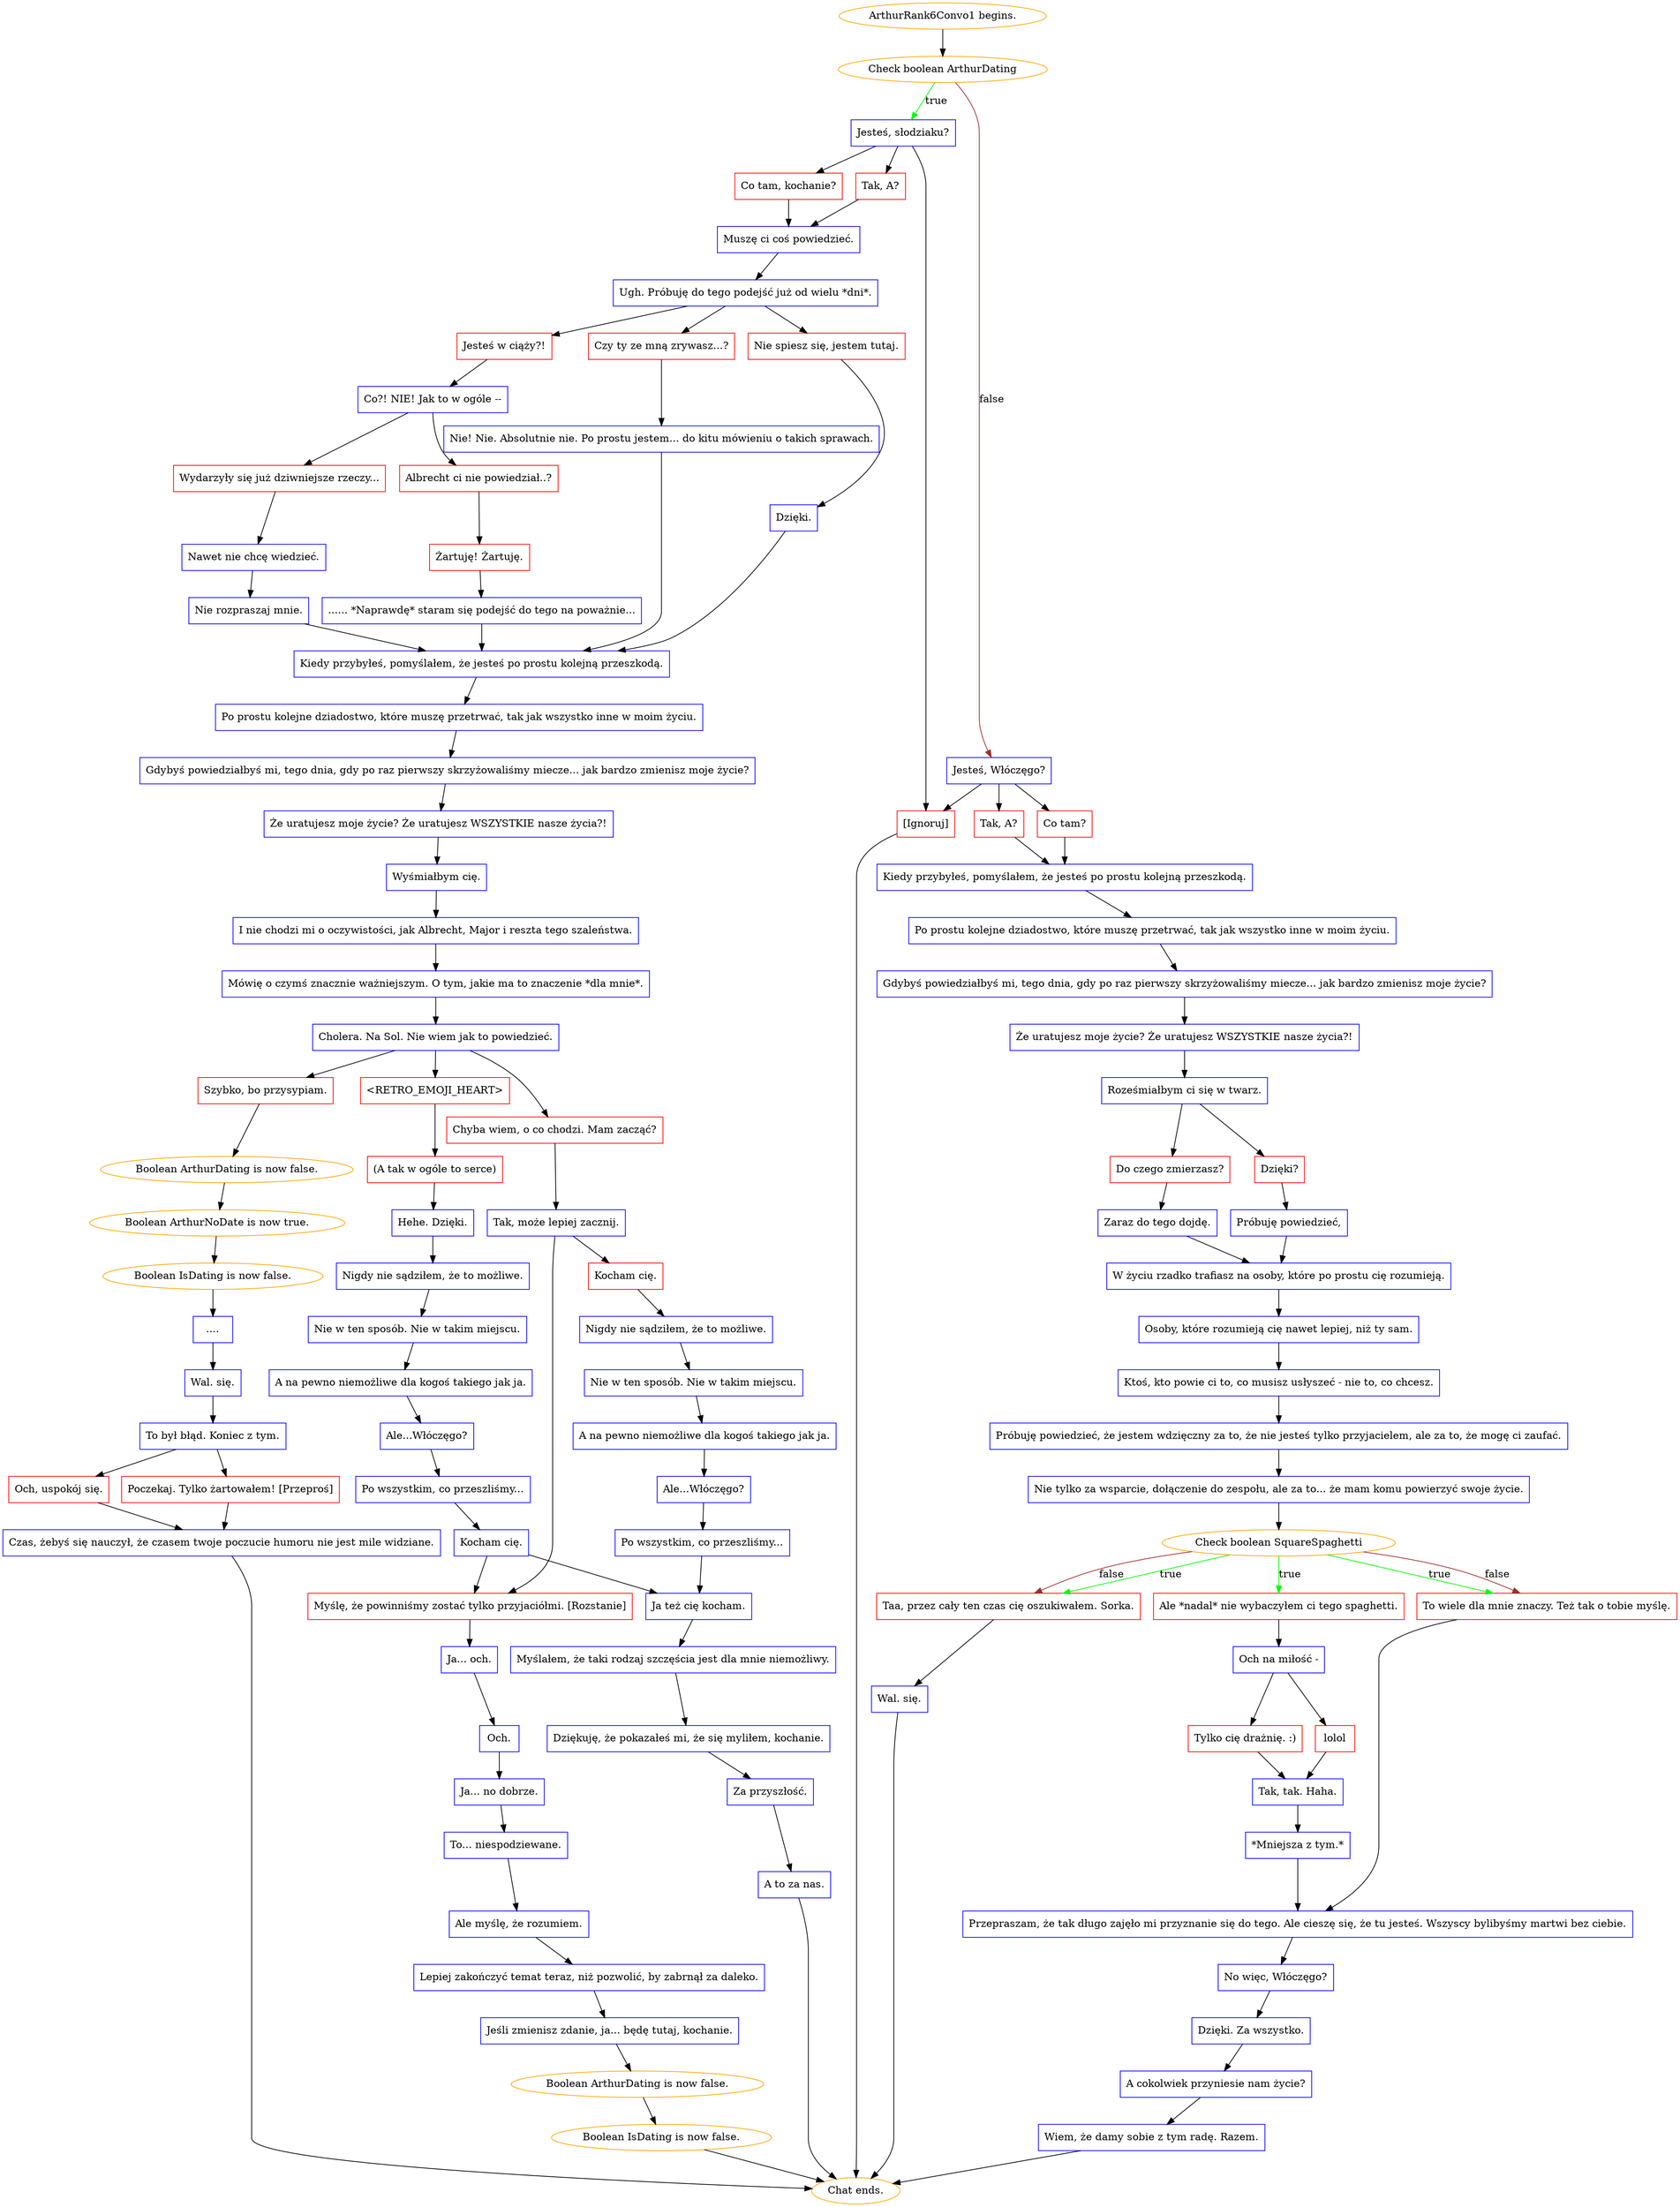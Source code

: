 digraph {
	"ArthurRank6Convo1 begins." [color=orange];
		"ArthurRank6Convo1 begins." -> j2890798283;
	j2890798283 [label="Check boolean ArthurDating",color=orange];
		j2890798283 -> j3149758812 [label=true,color=green];
		j2890798283 -> j897182234 [label=false,color=brown];
	j3149758812 [label="Jesteś, słodziaku?",shape=box,color=blue];
		j3149758812 -> j2692562775;
		j3149758812 -> j3811245125;
		j3149758812 -> j55864783;
	j897182234 [label="Jesteś, Włóczęgo?",shape=box,color=blue];
		j897182234 -> j3866539655;
		j897182234 -> j3098037861;
		j897182234 -> j55864783;
	j2692562775 [label="Tak, A?",shape=box,color=red];
		j2692562775 -> j2488147677;
	j3811245125 [label="Co tam, kochanie?",shape=box,color=red];
		j3811245125 -> j2488147677;
	j55864783 [label="[Ignoruj]",shape=box,color=red];
		j55864783 -> "Chat ends.";
	j3866539655 [label="Co tam?",shape=box,color=red];
		j3866539655 -> j1683446048;
	j3098037861 [label="Tak, A?",shape=box,color=red];
		j3098037861 -> j1683446048;
	j2488147677 [label="Muszę ci coś powiedzieć.",shape=box,color=blue];
		j2488147677 -> j1597940477;
	"Chat ends." [color=orange];
	j1683446048 [label="Kiedy przybyłeś, pomyślałem, że jesteś po prostu kolejną przeszkodą.",shape=box,color=blue];
		j1683446048 -> j1188252806;
	j1597940477 [label="Ugh. Próbuję do tego podejść już od wielu *dni*.",shape=box,color=blue];
		j1597940477 -> j3114808185;
		j1597940477 -> j2558866596;
		j1597940477 -> j2686978643;
	j1188252806 [label="Po prostu kolejne dziadostwo, które muszę przetrwać, tak jak wszystko inne w moim życiu.",shape=box,color=blue];
		j1188252806 -> j335168339;
	j3114808185 [label="Jesteś w ciąży?!",shape=box,color=red];
		j3114808185 -> j1538163454;
	j2558866596 [label="Czy ty ze mną zrywasz...?",shape=box,color=red];
		j2558866596 -> j2171544844;
	j2686978643 [label="Nie spiesz się, jestem tutaj.",shape=box,color=red];
		j2686978643 -> j1848183321;
	j335168339 [label="Gdybyś powiedziałbyś mi, tego dnia, gdy po raz pierwszy skrzyżowaliśmy miecze... jak bardzo zmienisz moje życie?",shape=box,color=blue];
		j335168339 -> j3724619369;
	j1538163454 [label="Co?! NIE! Jak to w ogóle --",shape=box,color=blue];
		j1538163454 -> j1104512599;
		j1538163454 -> j891020167;
	j2171544844 [label="Nie! Nie. Absolutnie nie. Po prostu jestem... do kitu mówieniu o takich sprawach.",shape=box,color=blue];
		j2171544844 -> j12404299;
	j1848183321 [label="Dzięki.",shape=box,color=blue];
		j1848183321 -> j12404299;
	j3724619369 [label="Że uratujesz moje życie? Że uratujesz WSZYSTKIE nasze życia?!",shape=box,color=blue];
		j3724619369 -> j1449158539;
	j1104512599 [label="Wydarzyły się już dziwniejsze rzeczy...",shape=box,color=red];
		j1104512599 -> j689915429;
	j891020167 [label="Albrecht ci nie powiedział..?",shape=box,color=red];
		j891020167 -> j1102045361;
	j12404299 [label="Kiedy przybyłeś, pomyślałem, że jesteś po prostu kolejną przeszkodą.",shape=box,color=blue];
		j12404299 -> j23619182;
	j1449158539 [label="Roześmiałbym ci się w twarz.",shape=box,color=blue];
		j1449158539 -> j1990217383;
		j1449158539 -> j3952460848;
	j689915429 [label="Nawet nie chcę wiedzieć.",shape=box,color=blue];
		j689915429 -> j2878676426;
	j1102045361 [label="Żartuję! Żartuję.",shape=box,color=red];
		j1102045361 -> j816060179;
	j23619182 [label="Po prostu kolejne dziadostwo, które muszę przetrwać, tak jak wszystko inne w moim życiu.",shape=box,color=blue];
		j23619182 -> j523876206;
	j1990217383 [label="Dzięki?",shape=box,color=red];
		j1990217383 -> j1144808507;
	j3952460848 [label="Do czego zmierzasz?",shape=box,color=red];
		j3952460848 -> j2517682698;
	j2878676426 [label="Nie rozpraszaj mnie.",shape=box,color=blue];
		j2878676426 -> j12404299;
	j816060179 [label="...... *Naprawdę* staram się podejść do tego na poważnie...",shape=box,color=blue];
		j816060179 -> j12404299;
	j523876206 [label="Gdybyś powiedziałbyś mi, tego dnia, gdy po raz pierwszy skrzyżowaliśmy miecze... jak bardzo zmienisz moje życie?",shape=box,color=blue];
		j523876206 -> j3125331044;
	j1144808507 [label="Próbuję powiedzieć,",shape=box,color=blue];
		j1144808507 -> j141022990;
	j2517682698 [label="Zaraz do tego dojdę.",shape=box,color=blue];
		j2517682698 -> j141022990;
	j3125331044 [label="Że uratujesz moje życie? Że uratujesz WSZYSTKIE nasze życia?!",shape=box,color=blue];
		j3125331044 -> j2666894021;
	j141022990 [label="W życiu rzadko trafiasz na osoby, które po prostu cię rozumieją.",shape=box,color=blue];
		j141022990 -> j3986045977;
	j2666894021 [label="Wyśmiałbym cię.",shape=box,color=blue];
		j2666894021 -> j2030357783;
	j3986045977 [label="Osoby, które rozumieją cię nawet lepiej, niż ty sam.",shape=box,color=blue];
		j3986045977 -> j203051071;
	j2030357783 [label="I nie chodzi mi o oczywistości, jak Albrecht, Major i reszta tego szaleństwa.",shape=box,color=blue];
		j2030357783 -> j1224346298;
	j203051071 [label="Ktoś, kto powie ci to, co musisz usłyszeć - nie to, co chcesz.",shape=box,color=blue];
		j203051071 -> j2272678154;
	j1224346298 [label="Mówię o czymś znacznie ważniejszym. O tym, jakie ma to znaczenie *dla mnie*.",shape=box,color=blue];
		j1224346298 -> j3283317085;
	j2272678154 [label="Próbuję powiedzieć, że jestem wdzięczny za to, że nie jesteś tylko przyjacielem, ale za to, że mogę ci zaufać.",shape=box,color=blue];
		j2272678154 -> j4261048656;
	j3283317085 [label="Cholera. Na Sol. Nie wiem jak to powiedzieć.",shape=box,color=blue];
		j3283317085 -> j3668715901;
		j3283317085 -> j813364776;
		j3283317085 -> j1482715629;
	j4261048656 [label="Nie tylko za wsparcie, dołączenie do zespołu, ale za to... że mam komu powierzyć swoje życie.",shape=box,color=blue];
		j4261048656 -> j1734946897;
	j3668715901 [label="Chyba wiem, o co chodzi. Mam zacząć?",shape=box,color=red];
		j3668715901 -> j4004789950;
	j813364776 [label="<RETRO_EMOJI_HEART>",shape=box,color=red];
		j813364776 -> j1106922705;
	j1482715629 [label="Szybko, bo przysypiam.",shape=box,color=red];
		j1482715629 -> j3901035052;
	j1734946897 [label="Check boolean SquareSpaghetti",color=orange];
		j1734946897 -> j1491474475 [label=true,color=green];
		j1734946897 -> j2297817134 [label=true,color=green];
		j1734946897 -> j3331223309 [label=true,color=green];
		j1734946897 -> j2297817134 [label=false,color=brown];
		j1734946897 -> j3331223309 [label=false,color=brown];
	j4004789950 [label="Tak, może lepiej zacznij.",shape=box,color=blue];
		j4004789950 -> j2211062914;
		j4004789950 -> j3110446248;
	j1106922705 [label="(A tak w ogóle to serce)",shape=box,color=red];
		j1106922705 -> j3475403108;
	j3901035052 [label="Boolean ArthurDating is now false.",color=orange];
		j3901035052 -> j2789385459;
	j1491474475 [label="Ale *nadal* nie wybaczyłem ci tego spaghetti.",shape=box,color=red];
		j1491474475 -> j666196100;
	j2297817134 [label="To wiele dla mnie znaczy. Też tak o tobie myślę.",shape=box,color=red];
		j2297817134 -> j849113877;
	j3331223309 [label="Taa, przez cały ten czas cię oszukiwałem. Sorka.",shape=box,color=red];
		j3331223309 -> j2140931607;
	j2211062914 [label="Kocham cię.",shape=box,color=red];
		j2211062914 -> j4180915468;
	j3110446248 [label="Myślę, że powinniśmy zostać tylko przyjaciółmi. [Rozstanie]",shape=box,color=red];
		j3110446248 -> j154801993;
	j3475403108 [label="Hehe. Dzięki.",shape=box,color=blue];
		j3475403108 -> j21397806;
	j2789385459 [label="Boolean ArthurNoDate is now true.",color=orange];
		j2789385459 -> j310006559;
	j666196100 [label="Och na miłość -",shape=box,color=blue];
		j666196100 -> j1686714201;
		j666196100 -> j2391745891;
	j849113877 [label="Przepraszam, że tak długo zajęło mi przyznanie się do tego. Ale cieszę się, że tu jesteś. Wszyscy bylibyśmy martwi bez ciebie.",shape=box,color=blue];
		j849113877 -> j1025020752;
	j2140931607 [label="Wal. się.",shape=box,color=blue];
		j2140931607 -> "Chat ends.";
	j4180915468 [label="Nigdy nie sądziłem, że to możliwe.",shape=box,color=blue];
		j4180915468 -> j591679895;
	j154801993 [label="Ja... och.",shape=box,color=blue];
		j154801993 -> j3065995899;
	j21397806 [label="Nigdy nie sądziłem, że to możliwe.",shape=box,color=blue];
		j21397806 -> j2090773890;
	j310006559 [label="Boolean IsDating is now false.",color=orange];
		j310006559 -> j621140867;
	j1686714201 [label="lolol",shape=box,color=red];
		j1686714201 -> j2359866683;
	j2391745891 [label="Tylko cię drażnię. :)",shape=box,color=red];
		j2391745891 -> j2359866683;
	j1025020752 [label="No więc, Włóczęgo?",shape=box,color=blue];
		j1025020752 -> j1866380525;
	j591679895 [label="Nie w ten sposób. Nie w takim miejscu.",shape=box,color=blue];
		j591679895 -> j4278136602;
	j3065995899 [label="Och.",shape=box,color=blue];
		j3065995899 -> j1304866374;
	j2090773890 [label="Nie w ten sposób. Nie w takim miejscu.",shape=box,color=blue];
		j2090773890 -> j2847172190;
	j621140867 [label="....",shape=box,color=blue];
		j621140867 -> j2611968984;
	j2359866683 [label="Tak, tak. Haha.",shape=box,color=blue];
		j2359866683 -> j3745909530;
	j1866380525 [label="Dzięki. Za wszystko.",shape=box,color=blue];
		j1866380525 -> j675857414;
	j4278136602 [label="A na pewno niemożliwe dla kogoś takiego jak ja.",shape=box,color=blue];
		j4278136602 -> j1153636838;
	j1304866374 [label="Ja... no dobrze.",shape=box,color=blue];
		j1304866374 -> j3817551563;
	j2847172190 [label="A na pewno niemożliwe dla kogoś takiego jak ja.",shape=box,color=blue];
		j2847172190 -> j405392026;
	j2611968984 [label="Wal. się.",shape=box,color=blue];
		j2611968984 -> j694782805;
	j3745909530 [label="*Mniejsza z tym.*",shape=box,color=blue];
		j3745909530 -> j849113877;
	j675857414 [label="A cokolwiek przyniesie nam życie?",shape=box,color=blue];
		j675857414 -> j841501654;
	j1153636838 [label="Ale...Włóczęgo?",shape=box,color=blue];
		j1153636838 -> j2131366358;
	j3817551563 [label="To... niespodziewane.",shape=box,color=blue];
		j3817551563 -> j4116404630;
	j405392026 [label="Ale...Włóczęgo?",shape=box,color=blue];
		j405392026 -> j2452323943;
	j694782805 [label="To był błąd. Koniec z tym.",shape=box,color=blue];
		j694782805 -> j2649308110;
		j694782805 -> j1124103040;
	j841501654 [label="Wiem, że damy sobie z tym radę. Razem.",shape=box,color=blue];
		j841501654 -> "Chat ends.";
	j2131366358 [label="Po wszystkim, co przeszliśmy...",shape=box,color=blue];
		j2131366358 -> j1412581129;
	j4116404630 [label="Ale myślę, że rozumiem.",shape=box,color=blue];
		j4116404630 -> j1334326395;
	j2452323943 [label="Po wszystkim, co przeszliśmy...",shape=box,color=blue];
		j2452323943 -> j1133219605;
	j2649308110 [label="Poczekaj. Tylko żartowałem! [Przeproś]",shape=box,color=red];
		j2649308110 -> j3310627826;
	j1124103040 [label="Och, uspokój się.",shape=box,color=red];
		j1124103040 -> j3310627826;
	j1412581129 [label="Ja też cię kocham.",shape=box,color=blue];
		j1412581129 -> j4200111493;
	j1334326395 [label="Lepiej zakończyć temat teraz, niż pozwolić, by zabrnął za daleko.",shape=box,color=blue];
		j1334326395 -> j437428565;
	j1133219605 [label="Kocham cię.",shape=box,color=blue];
		j1133219605 -> j1412581129;
		j1133219605 -> j3110446248;
	j3310627826 [label="Czas, żebyś się nauczył, że czasem twoje poczucie humoru nie jest mile widziane.",shape=box,color=blue];
		j3310627826 -> "Chat ends.";
	j4200111493 [label="Myślałem, że taki rodzaj szczęścia jest dla mnie niemożliwy.",shape=box,color=blue];
		j4200111493 -> j1642792456;
	j437428565 [label="Jeśli zmienisz zdanie, ja... będę tutaj, kochanie.",shape=box,color=blue];
		j437428565 -> j3905091669;
	j1642792456 [label="Dziękuję, że pokazałeś mi, że się myliłem, kochanie.",shape=box,color=blue];
		j1642792456 -> j640967482;
	j3905091669 [label="Boolean ArthurDating is now false.",color=orange];
		j3905091669 -> j1242024027;
	j640967482 [label="Za przyszłość.",shape=box,color=blue];
		j640967482 -> j2580114862;
	j1242024027 [label="Boolean IsDating is now false.",color=orange];
		j1242024027 -> "Chat ends.";
	j2580114862 [label="A to za nas.",shape=box,color=blue];
		j2580114862 -> "Chat ends.";
}